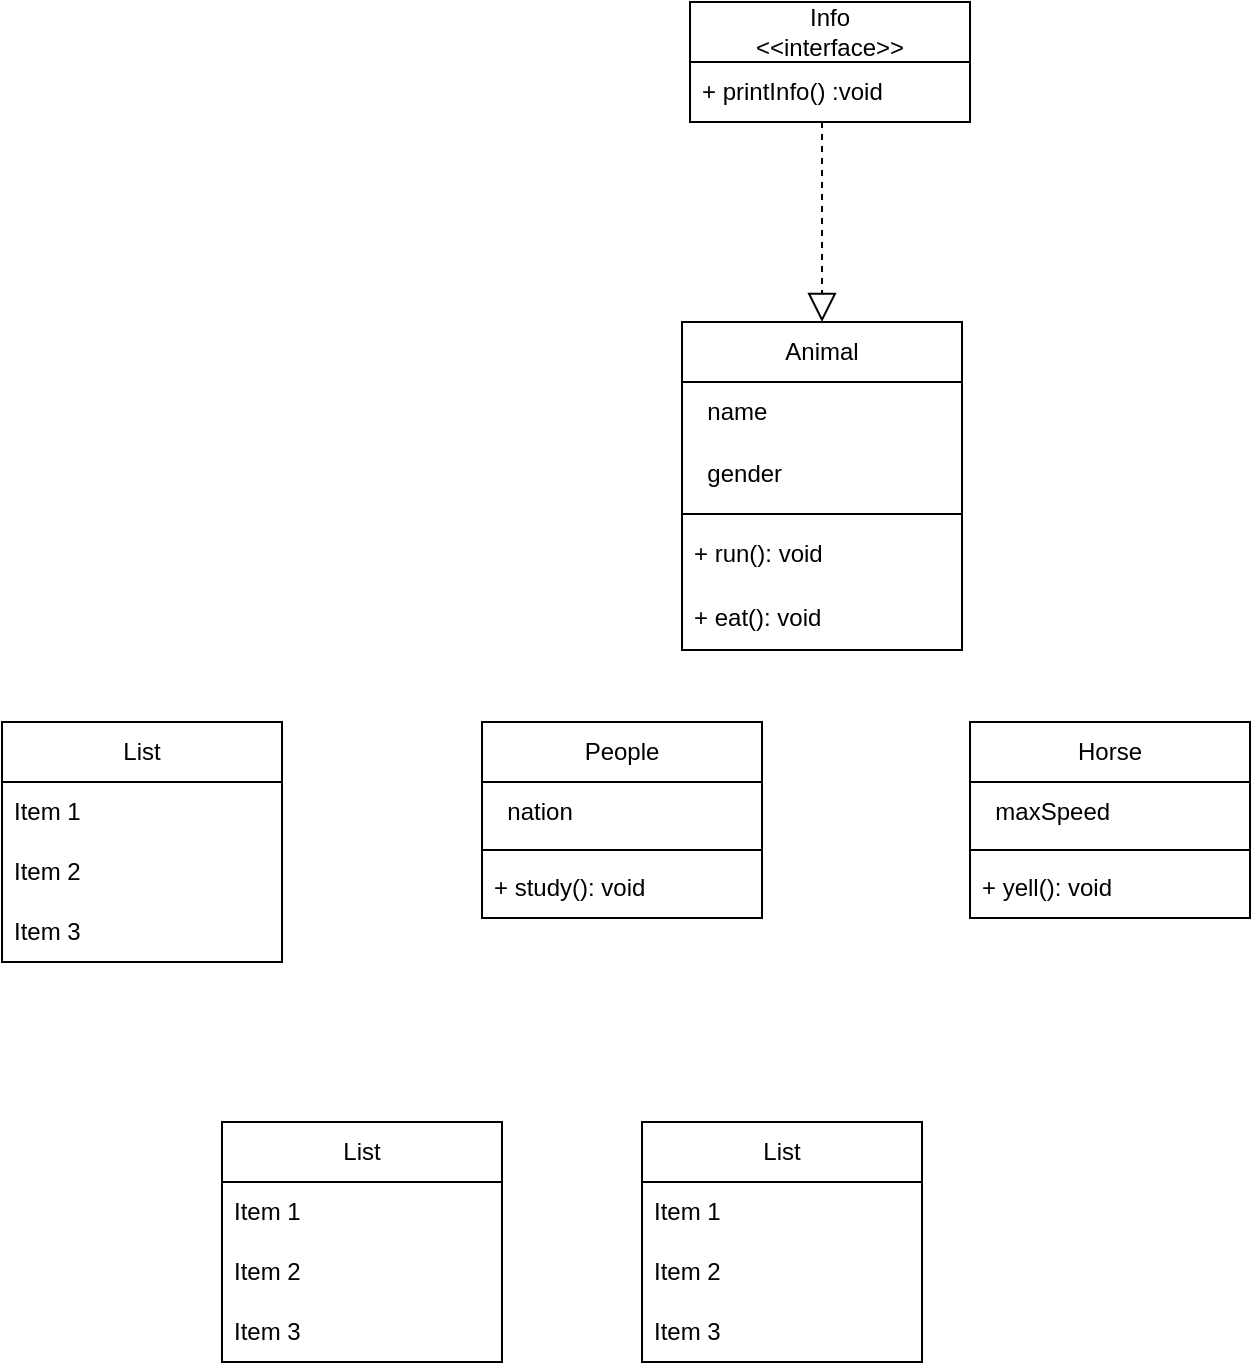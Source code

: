 <mxfile version="24.7.12">
  <diagram name="페이지-1" id="Zv5Ij6wKJFHNJ1OImJ_3">
    <mxGraphModel dx="1595" dy="385" grid="1" gridSize="10" guides="1" tooltips="1" connect="1" arrows="1" fold="1" page="1" pageScale="1" pageWidth="827" pageHeight="1169" math="0" shadow="0">
      <root>
        <mxCell id="0" />
        <mxCell id="1" parent="0" />
        <mxCell id="nY0RogSsPsU7R1XDg2is-2" value="Animal" style="swimlane;fontStyle=0;childLayout=stackLayout;horizontal=1;startSize=30;horizontalStack=0;resizeParent=1;resizeParentMax=0;resizeLast=0;collapsible=1;marginBottom=0;whiteSpace=wrap;html=1;" vertex="1" parent="1">
          <mxGeometry x="200" y="190" width="140" height="164" as="geometry" />
        </mxCell>
        <mxCell id="nY0RogSsPsU7R1XDg2is-4" value="&amp;nbsp; name" style="text;strokeColor=none;fillColor=none;align=left;verticalAlign=middle;spacingLeft=4;spacingRight=4;overflow=hidden;points=[[0,0.5],[1,0.5]];portConstraint=eastwest;rotatable=0;whiteSpace=wrap;html=1;" vertex="1" parent="nY0RogSsPsU7R1XDg2is-2">
          <mxGeometry y="30" width="140" height="30" as="geometry" />
        </mxCell>
        <mxCell id="nY0RogSsPsU7R1XDg2is-11" value="&amp;nbsp; gender" style="text;strokeColor=none;fillColor=none;align=left;verticalAlign=middle;spacingLeft=4;spacingRight=4;overflow=hidden;points=[[0,0.5],[1,0.5]];portConstraint=eastwest;rotatable=0;whiteSpace=wrap;html=1;" vertex="1" parent="nY0RogSsPsU7R1XDg2is-2">
          <mxGeometry y="60" width="140" height="32" as="geometry" />
        </mxCell>
        <mxCell id="nY0RogSsPsU7R1XDg2is-6" value="" style="line;strokeWidth=1;fillColor=none;align=left;verticalAlign=middle;spacingTop=-1;spacingLeft=3;spacingRight=3;rotatable=0;labelPosition=right;points=[];portConstraint=eastwest;strokeColor=inherit;" vertex="1" parent="nY0RogSsPsU7R1XDg2is-2">
          <mxGeometry y="92" width="140" height="8" as="geometry" />
        </mxCell>
        <mxCell id="nY0RogSsPsU7R1XDg2is-12" value="+ run(): void" style="text;strokeColor=none;fillColor=none;align=left;verticalAlign=middle;spacingLeft=4;spacingRight=4;overflow=hidden;points=[[0,0.5],[1,0.5]];portConstraint=eastwest;rotatable=0;whiteSpace=wrap;html=1;" vertex="1" parent="nY0RogSsPsU7R1XDg2is-2">
          <mxGeometry y="100" width="140" height="32" as="geometry" />
        </mxCell>
        <mxCell id="nY0RogSsPsU7R1XDg2is-5" value="+ eat(): void" style="text;strokeColor=none;fillColor=none;align=left;verticalAlign=middle;spacingLeft=4;spacingRight=4;overflow=hidden;points=[[0,0.5],[1,0.5]];portConstraint=eastwest;rotatable=0;whiteSpace=wrap;html=1;" vertex="1" parent="nY0RogSsPsU7R1XDg2is-2">
          <mxGeometry y="132" width="140" height="32" as="geometry" />
        </mxCell>
        <mxCell id="nY0RogSsPsU7R1XDg2is-13" value="Info&lt;div&gt;&amp;lt;&amp;lt;interface&amp;gt;&amp;gt;&lt;/div&gt;" style="swimlane;fontStyle=0;childLayout=stackLayout;horizontal=1;startSize=30;horizontalStack=0;resizeParent=1;resizeParentMax=0;resizeLast=0;collapsible=1;marginBottom=0;whiteSpace=wrap;html=1;" vertex="1" parent="1">
          <mxGeometry x="204" y="30" width="140" height="60" as="geometry" />
        </mxCell>
        <mxCell id="nY0RogSsPsU7R1XDg2is-15" value="+ printInfo() :void" style="text;strokeColor=none;fillColor=none;align=left;verticalAlign=middle;spacingLeft=4;spacingRight=4;overflow=hidden;points=[[0,0.5],[1,0.5]];portConstraint=eastwest;rotatable=0;whiteSpace=wrap;html=1;" vertex="1" parent="nY0RogSsPsU7R1XDg2is-13">
          <mxGeometry y="30" width="140" height="30" as="geometry" />
        </mxCell>
        <mxCell id="nY0RogSsPsU7R1XDg2is-18" value="People" style="swimlane;fontStyle=0;childLayout=stackLayout;horizontal=1;startSize=30;horizontalStack=0;resizeParent=1;resizeParentMax=0;resizeLast=0;collapsible=1;marginBottom=0;whiteSpace=wrap;html=1;" vertex="1" parent="1">
          <mxGeometry x="100" y="390" width="140" height="98" as="geometry" />
        </mxCell>
        <mxCell id="nY0RogSsPsU7R1XDg2is-19" value="&amp;nbsp; nation" style="text;strokeColor=none;fillColor=none;align=left;verticalAlign=middle;spacingLeft=4;spacingRight=4;overflow=hidden;points=[[0,0.5],[1,0.5]];portConstraint=eastwest;rotatable=0;whiteSpace=wrap;html=1;" vertex="1" parent="nY0RogSsPsU7R1XDg2is-18">
          <mxGeometry y="30" width="140" height="30" as="geometry" />
        </mxCell>
        <mxCell id="nY0RogSsPsU7R1XDg2is-40" value="" style="line;strokeWidth=1;fillColor=none;align=left;verticalAlign=middle;spacingTop=-1;spacingLeft=3;spacingRight=3;rotatable=0;labelPosition=right;points=[];portConstraint=eastwest;strokeColor=inherit;" vertex="1" parent="nY0RogSsPsU7R1XDg2is-18">
          <mxGeometry y="60" width="140" height="8" as="geometry" />
        </mxCell>
        <mxCell id="nY0RogSsPsU7R1XDg2is-20" value="+ study(): void" style="text;strokeColor=none;fillColor=none;align=left;verticalAlign=middle;spacingLeft=4;spacingRight=4;overflow=hidden;points=[[0,0.5],[1,0.5]];portConstraint=eastwest;rotatable=0;whiteSpace=wrap;html=1;" vertex="1" parent="nY0RogSsPsU7R1XDg2is-18">
          <mxGeometry y="68" width="140" height="30" as="geometry" />
        </mxCell>
        <mxCell id="nY0RogSsPsU7R1XDg2is-22" value="Horse" style="swimlane;fontStyle=0;childLayout=stackLayout;horizontal=1;startSize=30;horizontalStack=0;resizeParent=1;resizeParentMax=0;resizeLast=0;collapsible=1;marginBottom=0;whiteSpace=wrap;html=1;" vertex="1" parent="1">
          <mxGeometry x="344" y="390" width="140" height="98" as="geometry" />
        </mxCell>
        <mxCell id="nY0RogSsPsU7R1XDg2is-23" value="&amp;nbsp; maxSpeed" style="text;strokeColor=none;fillColor=none;align=left;verticalAlign=middle;spacingLeft=4;spacingRight=4;overflow=hidden;points=[[0,0.5],[1,0.5]];portConstraint=eastwest;rotatable=0;whiteSpace=wrap;html=1;" vertex="1" parent="nY0RogSsPsU7R1XDg2is-22">
          <mxGeometry y="30" width="140" height="30" as="geometry" />
        </mxCell>
        <mxCell id="nY0RogSsPsU7R1XDg2is-41" value="" style="line;strokeWidth=1;fillColor=none;align=left;verticalAlign=middle;spacingTop=-1;spacingLeft=3;spacingRight=3;rotatable=0;labelPosition=right;points=[];portConstraint=eastwest;strokeColor=inherit;" vertex="1" parent="nY0RogSsPsU7R1XDg2is-22">
          <mxGeometry y="60" width="140" height="8" as="geometry" />
        </mxCell>
        <mxCell id="nY0RogSsPsU7R1XDg2is-24" value="+ yell(): void" style="text;strokeColor=none;fillColor=none;align=left;verticalAlign=middle;spacingLeft=4;spacingRight=4;overflow=hidden;points=[[0,0.5],[1,0.5]];portConstraint=eastwest;rotatable=0;whiteSpace=wrap;html=1;" vertex="1" parent="nY0RogSsPsU7R1XDg2is-22">
          <mxGeometry y="68" width="140" height="30" as="geometry" />
        </mxCell>
        <mxCell id="nY0RogSsPsU7R1XDg2is-26" value="List" style="swimlane;fontStyle=0;childLayout=stackLayout;horizontal=1;startSize=30;horizontalStack=0;resizeParent=1;resizeParentMax=0;resizeLast=0;collapsible=1;marginBottom=0;whiteSpace=wrap;html=1;" vertex="1" parent="1">
          <mxGeometry x="-30" y="590" width="140" height="120" as="geometry" />
        </mxCell>
        <mxCell id="nY0RogSsPsU7R1XDg2is-27" value="Item 1" style="text;strokeColor=none;fillColor=none;align=left;verticalAlign=middle;spacingLeft=4;spacingRight=4;overflow=hidden;points=[[0,0.5],[1,0.5]];portConstraint=eastwest;rotatable=0;whiteSpace=wrap;html=1;" vertex="1" parent="nY0RogSsPsU7R1XDg2is-26">
          <mxGeometry y="30" width="140" height="30" as="geometry" />
        </mxCell>
        <mxCell id="nY0RogSsPsU7R1XDg2is-28" value="Item 2" style="text;strokeColor=none;fillColor=none;align=left;verticalAlign=middle;spacingLeft=4;spacingRight=4;overflow=hidden;points=[[0,0.5],[1,0.5]];portConstraint=eastwest;rotatable=0;whiteSpace=wrap;html=1;" vertex="1" parent="nY0RogSsPsU7R1XDg2is-26">
          <mxGeometry y="60" width="140" height="30" as="geometry" />
        </mxCell>
        <mxCell id="nY0RogSsPsU7R1XDg2is-29" value="Item 3" style="text;strokeColor=none;fillColor=none;align=left;verticalAlign=middle;spacingLeft=4;spacingRight=4;overflow=hidden;points=[[0,0.5],[1,0.5]];portConstraint=eastwest;rotatable=0;whiteSpace=wrap;html=1;" vertex="1" parent="nY0RogSsPsU7R1XDg2is-26">
          <mxGeometry y="90" width="140" height="30" as="geometry" />
        </mxCell>
        <mxCell id="nY0RogSsPsU7R1XDg2is-30" value="List" style="swimlane;fontStyle=0;childLayout=stackLayout;horizontal=1;startSize=30;horizontalStack=0;resizeParent=1;resizeParentMax=0;resizeLast=0;collapsible=1;marginBottom=0;whiteSpace=wrap;html=1;" vertex="1" parent="1">
          <mxGeometry x="180" y="590" width="140" height="120" as="geometry" />
        </mxCell>
        <mxCell id="nY0RogSsPsU7R1XDg2is-31" value="Item 1" style="text;strokeColor=none;fillColor=none;align=left;verticalAlign=middle;spacingLeft=4;spacingRight=4;overflow=hidden;points=[[0,0.5],[1,0.5]];portConstraint=eastwest;rotatable=0;whiteSpace=wrap;html=1;" vertex="1" parent="nY0RogSsPsU7R1XDg2is-30">
          <mxGeometry y="30" width="140" height="30" as="geometry" />
        </mxCell>
        <mxCell id="nY0RogSsPsU7R1XDg2is-32" value="Item 2" style="text;strokeColor=none;fillColor=none;align=left;verticalAlign=middle;spacingLeft=4;spacingRight=4;overflow=hidden;points=[[0,0.5],[1,0.5]];portConstraint=eastwest;rotatable=0;whiteSpace=wrap;html=1;" vertex="1" parent="nY0RogSsPsU7R1XDg2is-30">
          <mxGeometry y="60" width="140" height="30" as="geometry" />
        </mxCell>
        <mxCell id="nY0RogSsPsU7R1XDg2is-33" value="Item 3" style="text;strokeColor=none;fillColor=none;align=left;verticalAlign=middle;spacingLeft=4;spacingRight=4;overflow=hidden;points=[[0,0.5],[1,0.5]];portConstraint=eastwest;rotatable=0;whiteSpace=wrap;html=1;" vertex="1" parent="nY0RogSsPsU7R1XDg2is-30">
          <mxGeometry y="90" width="140" height="30" as="geometry" />
        </mxCell>
        <mxCell id="nY0RogSsPsU7R1XDg2is-34" value="List" style="swimlane;fontStyle=0;childLayout=stackLayout;horizontal=1;startSize=30;horizontalStack=0;resizeParent=1;resizeParentMax=0;resizeLast=0;collapsible=1;marginBottom=0;whiteSpace=wrap;html=1;" vertex="1" parent="1">
          <mxGeometry x="-140" y="390" width="140" height="120" as="geometry" />
        </mxCell>
        <mxCell id="nY0RogSsPsU7R1XDg2is-35" value="Item 1" style="text;strokeColor=none;fillColor=none;align=left;verticalAlign=middle;spacingLeft=4;spacingRight=4;overflow=hidden;points=[[0,0.5],[1,0.5]];portConstraint=eastwest;rotatable=0;whiteSpace=wrap;html=1;" vertex="1" parent="nY0RogSsPsU7R1XDg2is-34">
          <mxGeometry y="30" width="140" height="30" as="geometry" />
        </mxCell>
        <mxCell id="nY0RogSsPsU7R1XDg2is-36" value="Item 2" style="text;strokeColor=none;fillColor=none;align=left;verticalAlign=middle;spacingLeft=4;spacingRight=4;overflow=hidden;points=[[0,0.5],[1,0.5]];portConstraint=eastwest;rotatable=0;whiteSpace=wrap;html=1;" vertex="1" parent="nY0RogSsPsU7R1XDg2is-34">
          <mxGeometry y="60" width="140" height="30" as="geometry" />
        </mxCell>
        <mxCell id="nY0RogSsPsU7R1XDg2is-37" value="Item 3" style="text;strokeColor=none;fillColor=none;align=left;verticalAlign=middle;spacingLeft=4;spacingRight=4;overflow=hidden;points=[[0,0.5],[1,0.5]];portConstraint=eastwest;rotatable=0;whiteSpace=wrap;html=1;" vertex="1" parent="nY0RogSsPsU7R1XDg2is-34">
          <mxGeometry y="90" width="140" height="30" as="geometry" />
        </mxCell>
        <mxCell id="nY0RogSsPsU7R1XDg2is-39" value="" style="endArrow=block;dashed=1;endFill=0;endSize=12;html=1;rounded=0;entryX=0.5;entryY=0;entryDx=0;entryDy=0;" edge="1" parent="1" target="nY0RogSsPsU7R1XDg2is-2">
          <mxGeometry width="160" relative="1" as="geometry">
            <mxPoint x="270" y="90" as="sourcePoint" />
            <mxPoint x="490" y="340" as="targetPoint" />
          </mxGeometry>
        </mxCell>
      </root>
    </mxGraphModel>
  </diagram>
</mxfile>
